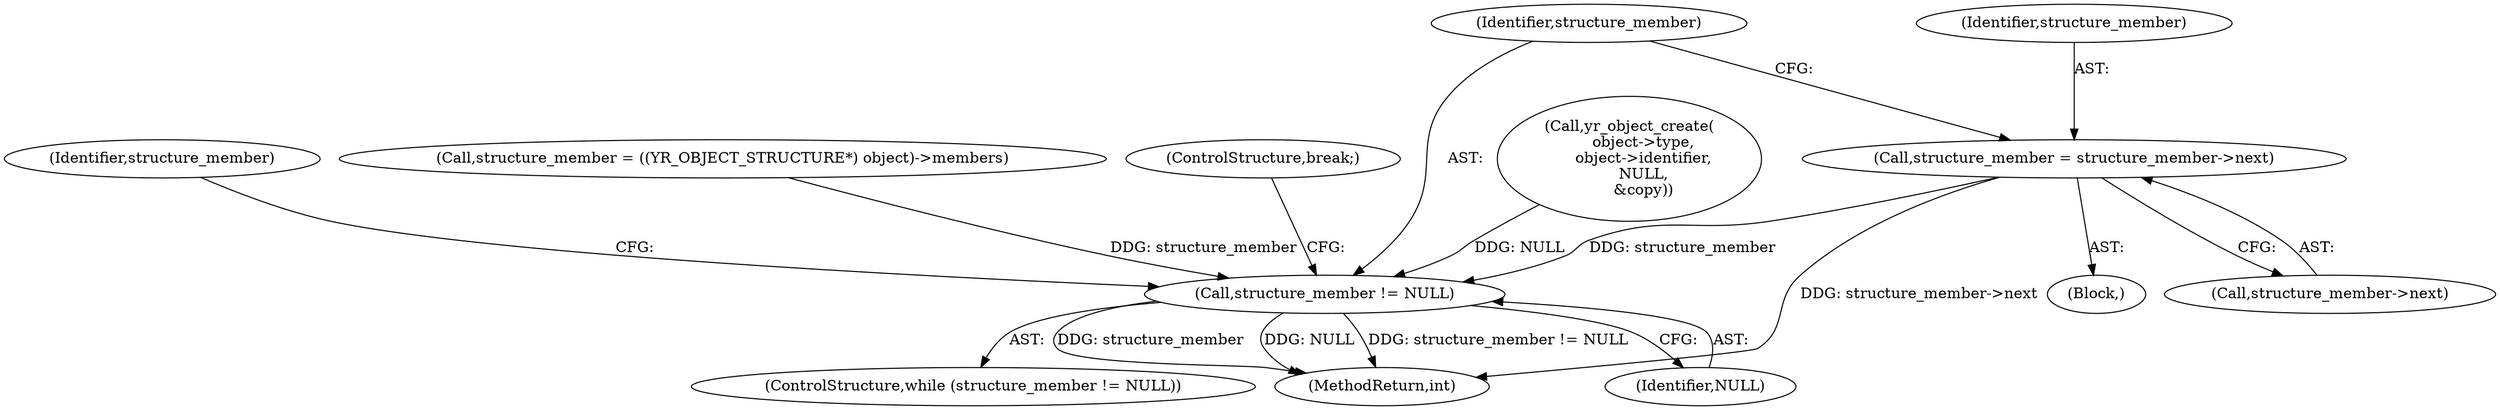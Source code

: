 digraph "0_yara_053e67e3ec81cc9268ce30eaf0d6663d8639ed1e_0@pointer" {
"1000219" [label="(Call,structure_member = structure_member->next)"];
"1000200" [label="(Call,structure_member != NULL)"];
"1000199" [label="(ControlStructure,while (structure_member != NULL))"];
"1000224" [label="(ControlStructure,break;)"];
"1000203" [label="(Block,)"];
"1000200" [label="(Call,structure_member != NULL)"];
"1000201" [label="(Identifier,structure_member)"];
"1000268" [label="(MethodReturn,int)"];
"1000221" [label="(Call,structure_member->next)"];
"1000115" [label="(Call,yr_object_create(\n      object->type,\n      object->identifier,\n      NULL,\n      &copy))"];
"1000202" [label="(Identifier,NULL)"];
"1000207" [label="(Identifier,structure_member)"];
"1000219" [label="(Call,structure_member = structure_member->next)"];
"1000192" [label="(Call,structure_member = ((YR_OBJECT_STRUCTURE*) object)->members)"];
"1000220" [label="(Identifier,structure_member)"];
"1000219" -> "1000203"  [label="AST: "];
"1000219" -> "1000221"  [label="CFG: "];
"1000220" -> "1000219"  [label="AST: "];
"1000221" -> "1000219"  [label="AST: "];
"1000201" -> "1000219"  [label="CFG: "];
"1000219" -> "1000268"  [label="DDG: structure_member->next"];
"1000219" -> "1000200"  [label="DDG: structure_member"];
"1000200" -> "1000199"  [label="AST: "];
"1000200" -> "1000202"  [label="CFG: "];
"1000201" -> "1000200"  [label="AST: "];
"1000202" -> "1000200"  [label="AST: "];
"1000207" -> "1000200"  [label="CFG: "];
"1000224" -> "1000200"  [label="CFG: "];
"1000200" -> "1000268"  [label="DDG: structure_member != NULL"];
"1000200" -> "1000268"  [label="DDG: structure_member"];
"1000200" -> "1000268"  [label="DDG: NULL"];
"1000192" -> "1000200"  [label="DDG: structure_member"];
"1000115" -> "1000200"  [label="DDG: NULL"];
}

